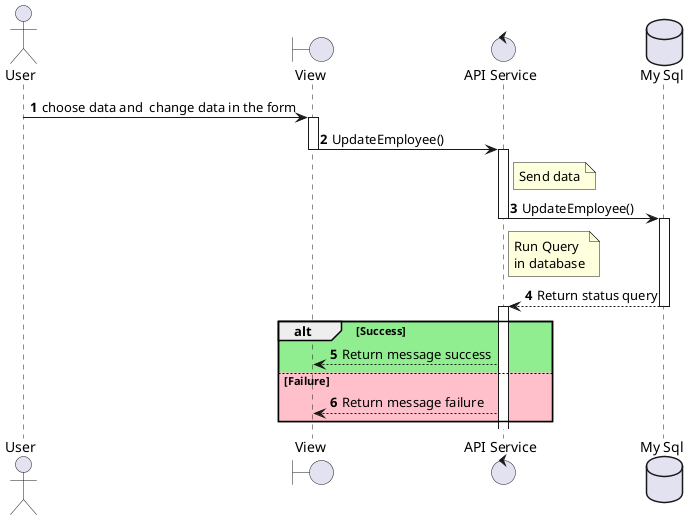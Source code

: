 @startuml sequenceDiagram_Employee_update
actor User
boundary "View" as View
control "API Service" as APIService
database "My Sql" as DB

autonumber
User -> View --++ : choose data and  change data in the form
View -> APIService --++ : UpdateEmployee()
note right of APIService: Send data 
APIService -> DB --++ : UpdateEmployee()
note right of APIService: Run Query\nin database
DB --> APIService --++ : Return status query
alt #LightGreen  Success
    APIService --> View  : Return message success
else #Pink Failure
    APIService --> View  : Return message failure
end
@enduml